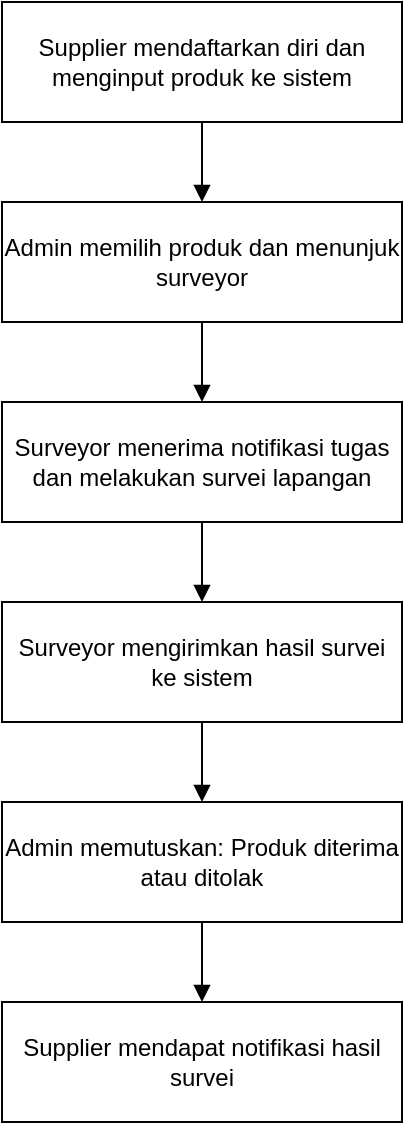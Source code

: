 <?xml version="1.0" encoding="UTF-8"?>
<mxfile>
        <diagram id="page1" name="Alur 1: Input &amp; Survey Produk">
            <mxGraphModel dx="1140" dy="741" grid="1" gridSize="10" guides="1" tooltips="1" connect="1" arrows="1" fold="1" page="1" pageScale="1" pageWidth="850" pageHeight="1100">
                <root>
                    <mxCell id="0"/>
                    <mxCell id="1" parent="0"/>
                    
            <mxCell id="steppage1_0" value="Supplier mendaftarkan diri dan menginput produk ke sistem" style="shape=rectangle;whiteSpace=wrap;html=1;" vertex="1" parent="1">
                <mxGeometry x="100" y="80" width="200" height="60" as="geometry"/>
            </mxCell>
            
            <mxCell id="steppage1_1" value="Admin memilih produk dan menunjuk surveyor" style="shape=rectangle;whiteSpace=wrap;html=1;" vertex="1" parent="1">
                <mxGeometry x="100" y="180" width="200" height="60" as="geometry"/>
            </mxCell>
            
                <mxCell id="edgepage1_1" style="edgeStyle=orthogonalEdgeStyle;endArrow=block;html=1;" edge="1" parent="1" source="steppage1_0" target="steppage1_1">
                    <mxGeometry relative="1" as="geometry"/>
                </mxCell>
                
            <mxCell id="steppage1_2" value="Surveyor menerima notifikasi tugas dan melakukan survei lapangan" style="shape=rectangle;whiteSpace=wrap;html=1;" vertex="1" parent="1">
                <mxGeometry x="100" y="280" width="200" height="60" as="geometry"/>
            </mxCell>
            
                <mxCell id="edgepage1_2" style="edgeStyle=orthogonalEdgeStyle;endArrow=block;html=1;" edge="1" parent="1" source="steppage1_1" target="steppage1_2">
                    <mxGeometry relative="1" as="geometry"/>
                </mxCell>
                
            <mxCell id="steppage1_3" value="Surveyor mengirimkan hasil survei ke sistem" style="shape=rectangle;whiteSpace=wrap;html=1;" vertex="1" parent="1">
                <mxGeometry x="100" y="380" width="200" height="60" as="geometry"/>
            </mxCell>
            
                <mxCell id="edgepage1_3" style="edgeStyle=orthogonalEdgeStyle;endArrow=block;html=1;" edge="1" parent="1" source="steppage1_2" target="steppage1_3">
                    <mxGeometry relative="1" as="geometry"/>
                </mxCell>
                
            <mxCell id="steppage1_4" value="Admin memutuskan: Produk diterima atau ditolak" style="shape=rectangle;whiteSpace=wrap;html=1;" vertex="1" parent="1">
                <mxGeometry x="100" y="480" width="200" height="60" as="geometry"/>
            </mxCell>
            
                <mxCell id="edgepage1_4" style="edgeStyle=orthogonalEdgeStyle;endArrow=block;html=1;" edge="1" parent="1" source="steppage1_3" target="steppage1_4">
                    <mxGeometry relative="1" as="geometry"/>
                </mxCell>
                
            <mxCell id="steppage1_5" value="Supplier mendapat notifikasi hasil survei" style="shape=rectangle;whiteSpace=wrap;html=1;" vertex="1" parent="1">
                <mxGeometry x="100" y="580" width="200" height="60" as="geometry"/>
            </mxCell>
            
                <mxCell id="edgepage1_5" style="edgeStyle=orthogonalEdgeStyle;endArrow=block;html=1;" edge="1" parent="1" source="steppage1_4" target="steppage1_5">
                    <mxGeometry relative="1" as="geometry"/>
                </mxCell>
                
                </root>
            </mxGraphModel>
        </diagram>
        
        <diagram id="page2" name="Alur 2: Negosiasi Harga &amp; PO">
            <mxGraphModel dx="1140" dy="741" grid="1" gridSize="10" guides="1" tooltips="1" connect="1" arrows="1" fold="1" page="1" pageScale="1" pageWidth="850" pageHeight="1100">
                <root>
                    <mxCell id="0"/>
                    <mxCell id="1" parent="0"/>
                    
            <mxCell id="steppage2_0" value="Admin memulai proses negosiasi harga dengan supplier" style="shape=rectangle;whiteSpace=wrap;html=1;" vertex="1" parent="1">
                <mxGeometry x="100" y="80" width="200" height="60" as="geometry"/>
            </mxCell>
            
            <mxCell id="steppage2_1" value="Negosiasi dilakukan melalui sistem hingga harga disepakati" style="shape=rectangle;whiteSpace=wrap;html=1;" vertex="1" parent="1">
                <mxGeometry x="100" y="180" width="200" height="60" as="geometry"/>
            </mxCell>
            
                <mxCell id="edgepage2_1" style="edgeStyle=orthogonalEdgeStyle;endArrow=block;html=1;" edge="1" parent="1" source="steppage2_0" target="steppage2_1">
                    <mxGeometry relative="1" as="geometry"/>
                </mxCell>
                
            <mxCell id="steppage2_2" value="Admin membuat Purchase Order (PO)" style="shape=rectangle;whiteSpace=wrap;html=1;" vertex="1" parent="1">
                <mxGeometry x="100" y="280" width="200" height="60" as="geometry"/>
            </mxCell>
            
                <mxCell id="edgepage2_2" style="edgeStyle=orthogonalEdgeStyle;endArrow=block;html=1;" edge="1" parent="1" source="steppage2_1" target="steppage2_2">
                    <mxGeometry relative="1" as="geometry"/>
                </mxCell>
                
            <mxCell id="steppage2_3" value="Supplier menerima PO dan mengirimkan barang" style="shape=rectangle;whiteSpace=wrap;html=1;" vertex="1" parent="1">
                <mxGeometry x="100" y="380" width="200" height="60" as="geometry"/>
            </mxCell>
            
                <mxCell id="edgepage2_3" style="edgeStyle=orthogonalEdgeStyle;endArrow=block;html=1;" edge="1" parent="1" source="steppage2_2" target="steppage2_3">
                    <mxGeometry relative="1" as="geometry"/>
                </mxCell>
                
            <mxCell id="steppage2_4" value="Supplier menerima pembayaran DP 50%" style="shape=rectangle;whiteSpace=wrap;html=1;" vertex="1" parent="1">
                <mxGeometry x="100" y="480" width="200" height="60" as="geometry"/>
            </mxCell>
            
                <mxCell id="edgepage2_4" style="edgeStyle=orthogonalEdgeStyle;endArrow=block;html=1;" edge="1" parent="1" source="steppage2_3" target="steppage2_4">
                    <mxGeometry relative="1" as="geometry"/>
                </mxCell>
                
                </root>
            </mxGraphModel>
        </diagram>
        
        <diagram id="page3" name="Alur 3: Penerimaan &amp; Pembayaran">
            <mxGraphModel dx="1140" dy="741" grid="1" gridSize="10" guides="1" tooltips="1" connect="1" arrows="1" fold="1" page="1" pageScale="1" pageWidth="850" pageHeight="1100">
                <root>
                    <mxCell id="0"/>
                    <mxCell id="1" parent="0"/>
                    
            <mxCell id="steppage3_0" value="Petugas gudang menerima barang dan update status" style="shape=rectangle;whiteSpace=wrap;html=1;" vertex="1" parent="1">
                <mxGeometry x="100" y="80" width="200" height="60" as="geometry"/>
            </mxCell>
            
            <mxCell id="steppage3_1" value="Barang diperiksa kualitas dan kesesuaian" style="shape=rectangle;whiteSpace=wrap;html=1;" vertex="1" parent="1">
                <mxGeometry x="100" y="180" width="200" height="60" as="geometry"/>
            </mxCell>
            
                <mxCell id="edgepage3_1" style="edgeStyle=orthogonalEdgeStyle;endArrow=block;html=1;" edge="1" parent="1" source="steppage3_0" target="steppage3_1">
                    <mxGeometry relative="1" as="geometry"/>
                </mxCell>
                
            <mxCell id="steppage3_2" value="Jika lolos QC, sisa pembayaran 50% dibayarkan ke supplier" style="shape=rectangle;whiteSpace=wrap;html=1;" vertex="1" parent="1">
                <mxGeometry x="100" y="280" width="200" height="60" as="geometry"/>
            </mxCell>
            
                <mxCell id="edgepage3_2" style="edgeStyle=orthogonalEdgeStyle;endArrow=block;html=1;" edge="1" parent="1" source="steppage3_1" target="steppage3_2">
                    <mxGeometry relative="1" as="geometry"/>
                </mxCell>
                
            <mxCell id="steppage3_3" value="Supplier mendapatkan poin atau bintang loyalitas" style="shape=rectangle;whiteSpace=wrap;html=1;" vertex="1" parent="1">
                <mxGeometry x="100" y="380" width="200" height="60" as="geometry"/>
            </mxCell>
            
                <mxCell id="edgepage3_3" style="edgeStyle=orthogonalEdgeStyle;endArrow=block;html=1;" edge="1" parent="1" source="steppage3_2" target="steppage3_3">
                    <mxGeometry relative="1" as="geometry"/>
                </mxCell>
                
                </root>
            </mxGraphModel>
        </diagram>
        </mxfile>